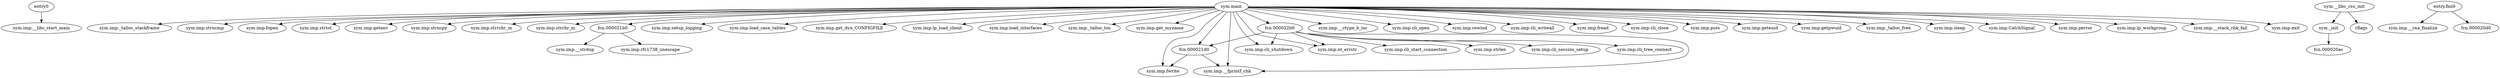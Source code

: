 digraph code {
  "0x00002080" [label="entry0"];
  "0x00002080" -> "0x00001750";
  "0x00001750" [label="sym.imp.__libc_start_main"];
  "0x00001780" [label="sym.main"];
  "0x00001780" -> "0x00001760";
  "0x00001760" [label="sym.imp._talloc_stackframe"];
  "0x00001780" -> "0x00001560";
  "0x00001560" [label="sym.imp.strncmp"];
  "0x00001780" -> "0x00001670";
  "0x00001670" [label="sym.imp.fopen"];
  "0x00001780" -> "0x000016e0";
  "0x000016e0" [label="sym.imp.strtol"];
  "0x00001780" -> "0x000016a0";
  "0x000016a0" [label="sym.imp.getenv"];
  "0x00001780" -> "0x00001570";
  "0x00001570" [label="sym.imp.strncpy"];
  "0x00001780" -> "0x00001630";
  "0x00001630" [label="sym.imp.strrchr_m"];
  "0x00001780" -> "0x00001680";
  "0x00001680" [label="sym.imp.strchr_m"];
  "0x00001780" -> "0x000021b0";
  "0x000021b0" [label="fcn.000021b0"];
  "0x00001780" -> "0x000015f0";
  "0x000015f0" [label="sym.imp.setup_logging"];
  "0x00001780" -> "0x00001550";
  "0x00001550" [label="sym.imp.load_case_tables"];
  "0x00001780" -> "0x000015a0";
  "0x000015a0" [label="sym.imp.get_dyn_CONFIGFILE"];
  "0x00001780" -> "0x000014e0";
  "0x000014e0" [label="sym.imp.lp_load_client"];
  "0x00001780" -> "0x000016d0";
  "0x000016d0" [label="sym.imp.load_interfaces"];
  "0x00001780" -> "0x00001710";
  "0x00001710" [label="sym.imp._talloc_tos"];
  "0x00001780" -> "0x00001510";
  "0x00001510" [label="sym.imp.get_myname"];
  "0x00001780" -> "0x000022b0";
  "0x000022b0" [label="fcn.000022b0"];
  "0x00001780" -> "0x00001770";
  "0x00001770" [label="sym.imp.fwrite"];
  "0x00001780" -> "0x00001640";
  "0x00001640" [label="sym.imp.__ctype_b_loc"];
  "0x00001780" -> "0x00001580";
  "0x00001580" [label="sym.imp.cli_open"];
  "0x00001780" -> "0x000014d0";
  "0x000014d0" [label="sym.imp.rewind"];
  "0x00001780" -> "0x000016c0";
  "0x000016c0" [label="sym.imp.cli_writeall"];
  "0x00001780" -> "0x000016f0";
  "0x000016f0" [label="sym.imp.fread"];
  "0x00001780" -> "0x00001500";
  "0x00001500" [label="sym.imp.cli_close"];
  "0x00001780" -> "0x00001700";
  "0x00001700" [label="sym.imp.cli_shutdown"];
  "0x00001780" -> "0x00001720";
  "0x00001720" [label="sym.imp.puts"];
  "0x00001780" -> "0x00001590";
  "0x00001590" [label="sym.imp.geteuid"];
  "0x00001780" -> "0x00001660";
  "0x00001660" [label="sym.imp.getpwuid"];
  "0x00001780" -> "0x00001730";
  "0x00001730" [label="sym.imp.__fprintf_chk"];
  "0x00001780" -> "0x000015c0";
  "0x000015c0" [label="sym.imp._talloc_free"];
  "0x00001780" -> "0x000015b0";
  "0x000015b0" [label="sym.imp.sleep"];
  "0x00001780" -> "0x00001540";
  "0x00001540" [label="sym.imp.CatchSignal"];
  "0x00001780" -> "0x000021d0";
  "0x000021d0" [label="fcn.000021d0"];
  "0x00001780" -> "0x000016b0";
  "0x000016b0" [label="sym.imp.nt_errstr"];
  "0x00001780" -> "0x00001600";
  "0x00001600" [label="sym.imp.perror"];
  "0x00001780" -> "0x00001610";
  "0x00001610" [label="sym.imp.lp_workgroup"];
  "0x00001780" -> "0x00001650";
  "0x00001650" [label="sym.imp.__stack_chk_fail"];
  "0x00001780" -> "0x00001690";
  "0x00001690" [label="sym.imp.exit"];
  "0x000014b0" [label="sym._init"];
  "0x000014b0" -> "0x000020ac";
  "0x000020ac" [label="fcn.000020ac"];
  "0x00002440" [label="sym.__libc_csu_init"];
  "0x00002440" -> "0x000014b0";
  "0x000014b0" [label="sym._init"];
  "0x00002440" -> "0x00000000";
  "0x00000000" [label="rflags"];
  "0x00002140" [label="entry.fini0"];
  "0x00002140" -> "0x00001520";
  "0x00001520" [label="sym.imp.__cxa_finalize"];
  "0x00002140" -> "0x000020d0";
  "0x000020d0" [label="fcn.000020d0"];
  "0x000021b0" [label="fcn.000021b0"];
  "0x000021b0" -> "0x000014f0";
  "0x000014f0" [label="sym.imp.__strdup"];
  "0x000021b0" -> "0x000015e0";
  "0x000015e0" [label="sym.imp.rfc1738_unescape"];
  "0x000022b0" [label="fcn.000022b0"];
  "0x000022b0" -> "0x000015d0";
  "0x000015d0" [label="sym.imp.cli_start_connection"];
  "0x000022b0" -> "0x00001530";
  "0x00001530" [label="sym.imp.strlen"];
  "0x000022b0" -> "0x00001620";
  "0x00001620" [label="sym.imp.cli_session_setup"];
  "0x000022b0" -> "0x00001740";
  "0x00001740" [label="sym.imp.cli_tree_connect"];
  "0x000022b0" -> "0x000016b0";
  "0x000016b0" [label="sym.imp.nt_errstr"];
  "0x000022b0" -> "0x00001730";
  "0x00001730" [label="sym.imp.__fprintf_chk"];
  "0x000022b0" -> "0x000021d0";
  "0x000021d0" [label="fcn.000021d0"];
  "0x000022b0" -> "0x00001700";
  "0x00001700" [label="sym.imp.cli_shutdown"];
  "0x000021d0" [label="fcn.000021d0"];
  "0x000021d0" -> "0x00001730";
  "0x00001730" [label="sym.imp.__fprintf_chk"];
  "0x000021d0" -> "0x00001770";
  "0x00001770" [label="sym.imp.fwrite"];
}
